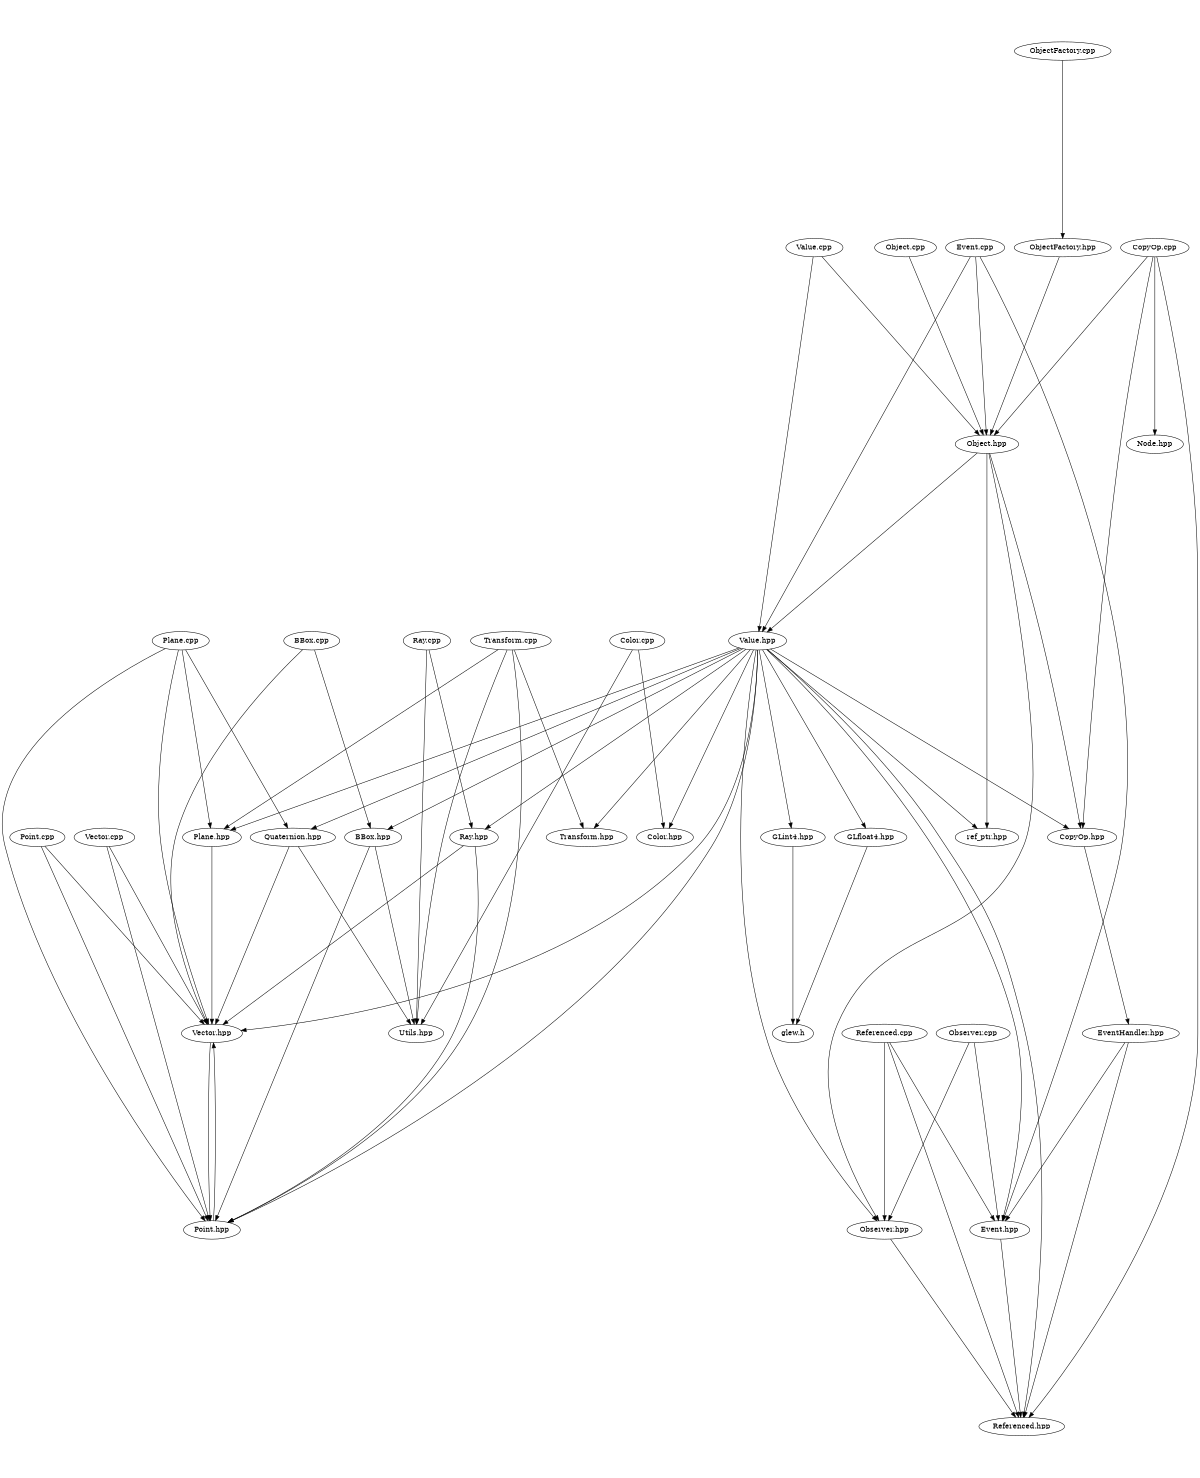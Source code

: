 digraph "source tree" {
    overlap=scale;
    size="8,10";
    ratio="fill";
    fontsize="16";
    fontname="Helvetica";
	clusterrank="local";
	"Plane.hpp" -> "Vector.hpp"
	"Transform.cpp" -> "Point.hpp"
	"Value.hpp" -> "GLint4.hpp"
	"Vector.cpp" -> "Vector.hpp"
	"GLint4.hpp" -> "glew.h"
	"Vector.hpp" -> "Point.hpp"
	"Value.hpp" -> "Transform.hpp"
	"Ray.hpp" -> "Point.hpp"
	"Observer.cpp" -> "Event.hpp"
	"Event.cpp" -> "Object.hpp"
	"Object.hpp" -> "Observer.hpp"
	"Event.cpp" -> "Value.hpp"
	"Event.hpp" -> "Referenced.hpp"
	"Value.hpp" -> "Event.hpp"
	"Transform.cpp" -> "Utils.hpp"
	"Point.hpp" -> "Vector.hpp"
	"Value.hpp" -> "Quaternion.hpp"
	"Ray.hpp" -> "Vector.hpp"
	"Point.cpp" -> "Vector.hpp"
	"Referenced.cpp" -> "Event.hpp"
	"Value.hpp" -> "CopyOp.hpp"
	"ObjectFactory.cpp" -> "ObjectFactory.hpp"
	"Object.hpp" -> "Value.hpp"
	"Observer.hpp" -> "Referenced.hpp"
	"CopyOp.cpp" -> "Object.hpp"
	"Observer.cpp" -> "Observer.hpp"
	"Value.hpp" -> "BBox.hpp"
	"Object.hpp" -> "ref_ptr.hpp"
	"GLfloat4.hpp" -> "glew.h"
	"Point.cpp" -> "Point.hpp"
	"Color.cpp" -> "Color.hpp"
	"CopyOp.cpp" -> "Referenced.hpp"
	"Ray.cpp" -> "Ray.hpp"
	"Value.hpp" -> "Point.hpp"
	"CopyOp.hpp" -> "EventHandler.hpp"
	"Quaternion.hpp" -> "Vector.hpp"
	"Vector.cpp" -> "Point.hpp"
	"BBox.hpp" -> "Point.hpp"
	"Object.cpp" -> "Object.hpp"
	"Quaternion.hpp" -> "Utils.hpp"
	"CopyOp.cpp" -> "Node.hpp"
	"EventHandler.hpp" -> "Referenced.hpp"
	"CopyOp.cpp" -> "CopyOp.hpp"
	"Color.cpp" -> "Utils.hpp"
	"Value.hpp" -> "Vector.hpp"
	"Transform.cpp" -> "Plane.hpp"
	"Ray.cpp" -> "Utils.hpp"
	"BBox.cpp" -> "Vector.hpp"
	"Value.cpp" -> "Object.hpp"
	"Plane.cpp" -> "Vector.hpp"
	"Value.hpp" -> "Plane.hpp"
	"Object.hpp" -> "CopyOp.hpp"
	"Value.hpp" -> "Ray.hpp"
	"BBox.hpp" -> "Utils.hpp"
	"Value.hpp" -> "Color.hpp"
	"Referenced.cpp" -> "Observer.hpp"
	"ObjectFactory.hpp" -> "Object.hpp"
	"Transform.cpp" -> "Transform.hpp"
	"Value.hpp" -> "Referenced.hpp"
	"Value.cpp" -> "Value.hpp"
	"BBox.cpp" -> "BBox.hpp"
	"Event.cpp" -> "Event.hpp"
	"Value.hpp" -> "ref_ptr.hpp"
	"Value.hpp" -> "GLfloat4.hpp"
	"EventHandler.hpp" -> "Event.hpp"
	"Value.hpp" -> "Observer.hpp"
	"Plane.cpp" -> "Plane.hpp"
	"Referenced.cpp" -> "Referenced.hpp"
	"Plane.cpp" -> "Point.hpp"
	"Plane.cpp" -> "Quaternion.hpp"
}
